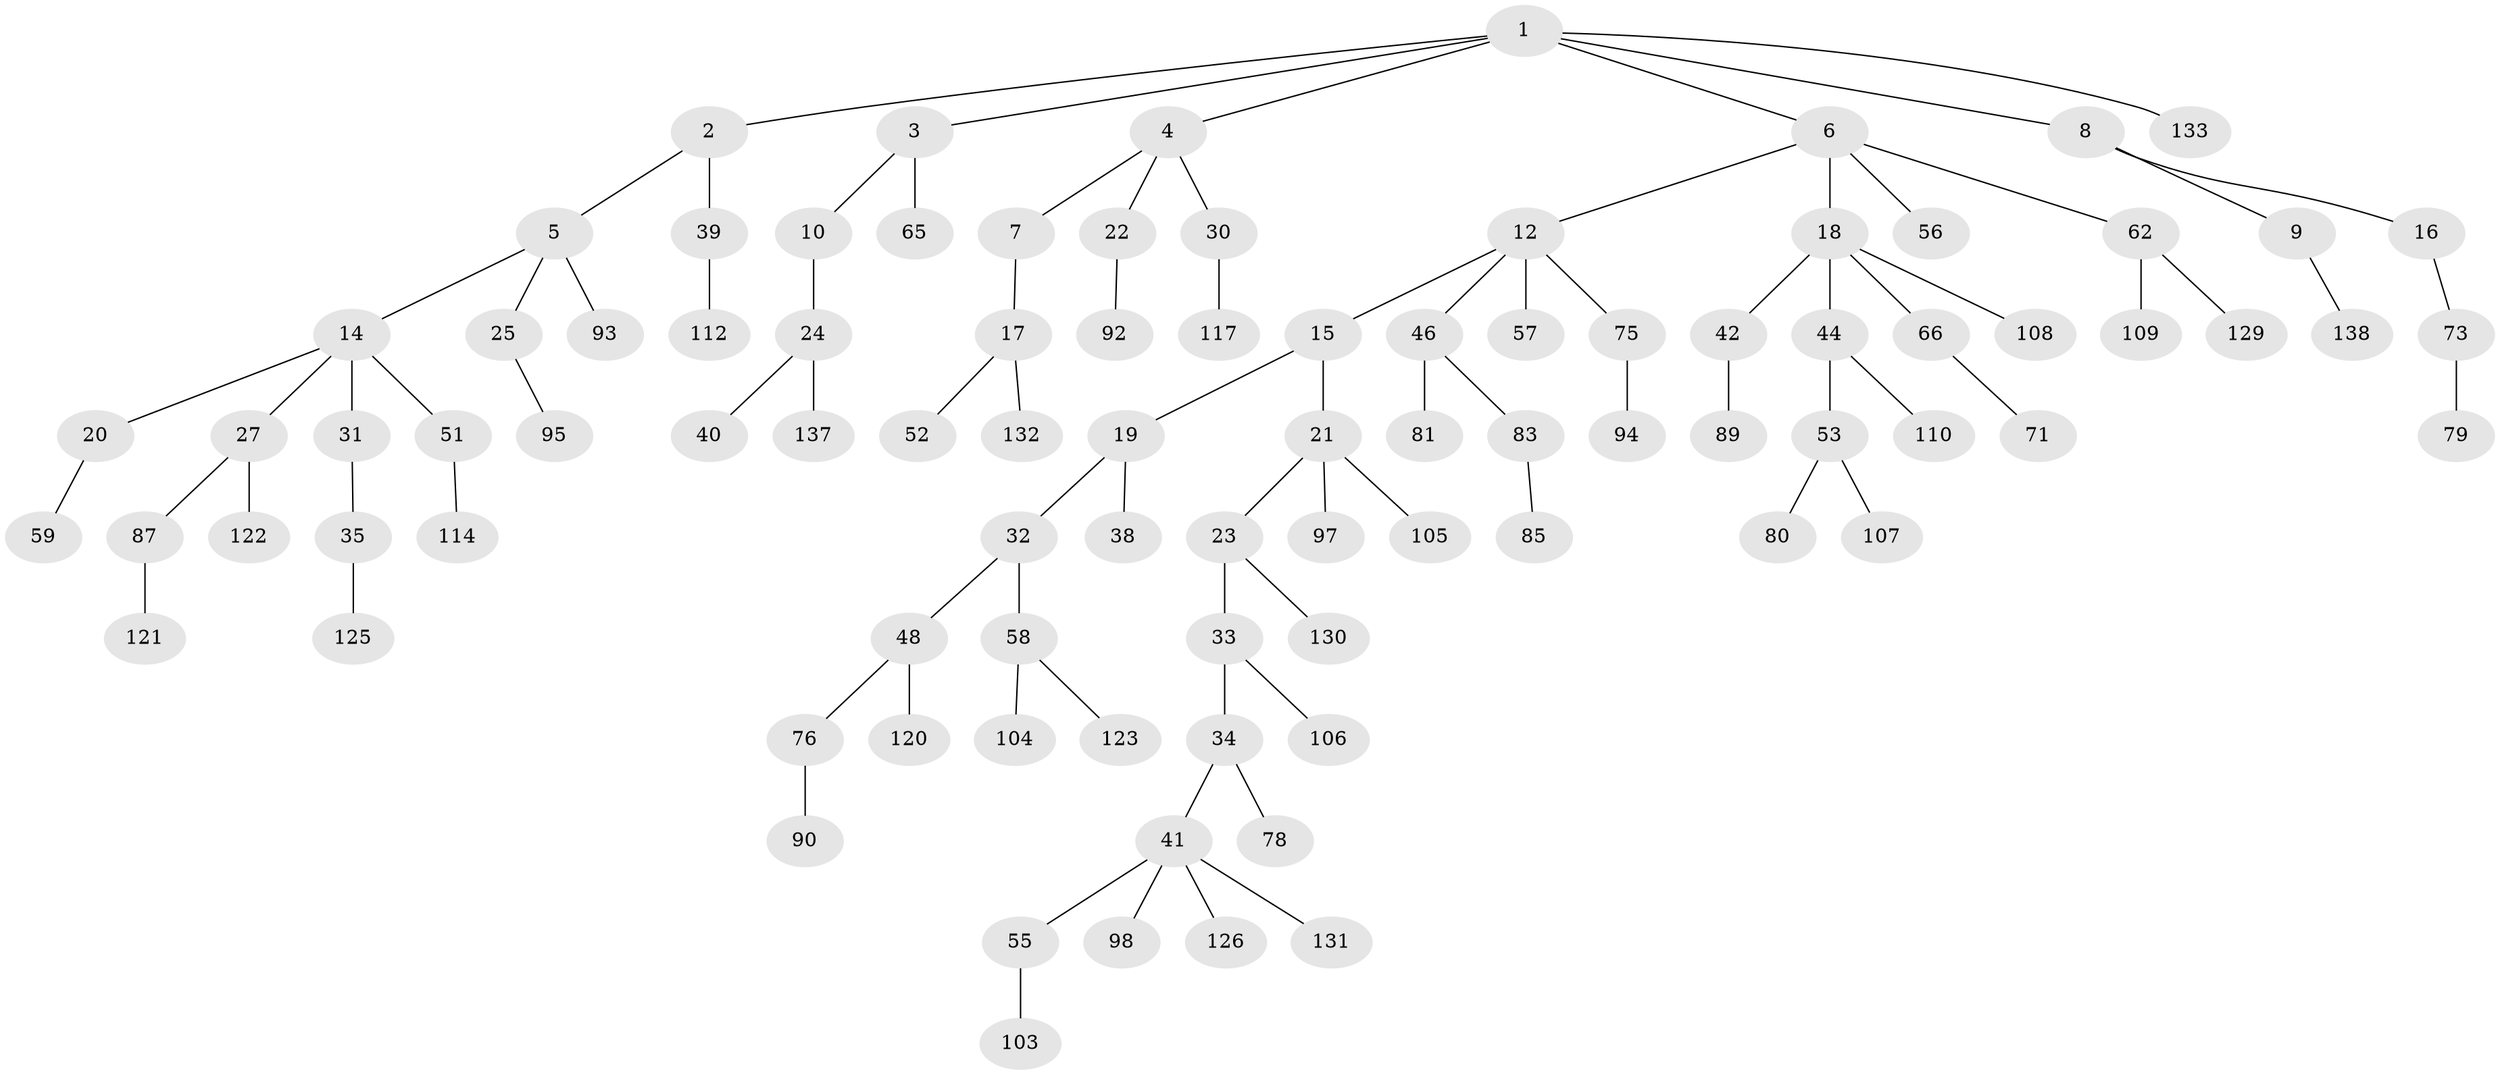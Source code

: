 // Generated by graph-tools (version 1.1) at 2025/24/03/03/25 07:24:05]
// undirected, 92 vertices, 91 edges
graph export_dot {
graph [start="1"]
  node [color=gray90,style=filled];
  1 [super="+45"];
  2 [super="+136"];
  3 [super="+37"];
  4 [super="+49"];
  5 [super="+74"];
  6 [super="+11"];
  7 [super="+28"];
  8 [super="+64"];
  9 [super="+99"];
  10;
  12 [super="+13"];
  14 [super="+68"];
  15;
  16 [super="+47"];
  17 [super="+26"];
  18 [super="+60"];
  19 [super="+29"];
  20 [super="+36"];
  21 [super="+43"];
  22;
  23 [super="+101"];
  24 [super="+118"];
  25;
  27 [super="+77"];
  30;
  31;
  32 [super="+50"];
  33 [super="+84"];
  34;
  35 [super="+88"];
  38;
  39 [super="+100"];
  40;
  41 [super="+72"];
  42;
  44 [super="+96"];
  46 [super="+63"];
  48 [super="+119"];
  51 [super="+61"];
  52 [super="+91"];
  53 [super="+54"];
  55 [super="+67"];
  56;
  57;
  58 [super="+86"];
  59 [super="+70"];
  62 [super="+69"];
  65;
  66 [super="+82"];
  71;
  73 [super="+102"];
  75;
  76;
  78;
  79 [super="+111"];
  80;
  81;
  83;
  85;
  87 [super="+128"];
  89;
  90;
  92;
  93 [super="+115"];
  94 [super="+139"];
  95;
  97;
  98 [super="+124"];
  103 [super="+135"];
  104;
  105;
  106;
  107 [super="+127"];
  108 [super="+113"];
  109;
  110;
  112 [super="+116"];
  114;
  117;
  120;
  121 [super="+134"];
  122;
  123;
  125;
  126;
  129;
  130;
  131;
  132;
  133;
  137;
  138;
  1 -- 2;
  1 -- 3;
  1 -- 4;
  1 -- 6;
  1 -- 8;
  1 -- 133;
  2 -- 5;
  2 -- 39;
  3 -- 10;
  3 -- 65;
  4 -- 7;
  4 -- 22;
  4 -- 30;
  5 -- 14;
  5 -- 25;
  5 -- 93;
  6 -- 12;
  6 -- 18;
  6 -- 56;
  6 -- 62;
  7 -- 17;
  8 -- 9;
  8 -- 16;
  9 -- 138;
  10 -- 24;
  12 -- 15;
  12 -- 57;
  12 -- 75;
  12 -- 46;
  14 -- 20;
  14 -- 27;
  14 -- 31;
  14 -- 51;
  15 -- 19;
  15 -- 21;
  16 -- 73;
  17 -- 132;
  17 -- 52;
  18 -- 42;
  18 -- 44;
  18 -- 108;
  18 -- 66;
  19 -- 32;
  19 -- 38;
  20 -- 59;
  21 -- 23;
  21 -- 97;
  21 -- 105;
  22 -- 92;
  23 -- 33;
  23 -- 130;
  24 -- 40;
  24 -- 137;
  25 -- 95;
  27 -- 87;
  27 -- 122;
  30 -- 117;
  31 -- 35;
  32 -- 48;
  32 -- 58;
  33 -- 34;
  33 -- 106;
  34 -- 41;
  34 -- 78;
  35 -- 125;
  39 -- 112;
  41 -- 55;
  41 -- 98;
  41 -- 131;
  41 -- 126;
  42 -- 89;
  44 -- 53;
  44 -- 110;
  46 -- 83;
  46 -- 81;
  48 -- 76;
  48 -- 120;
  51 -- 114;
  53 -- 80;
  53 -- 107;
  55 -- 103;
  58 -- 104;
  58 -- 123;
  62 -- 129;
  62 -- 109;
  66 -- 71;
  73 -- 79;
  75 -- 94;
  76 -- 90;
  83 -- 85;
  87 -- 121;
}

